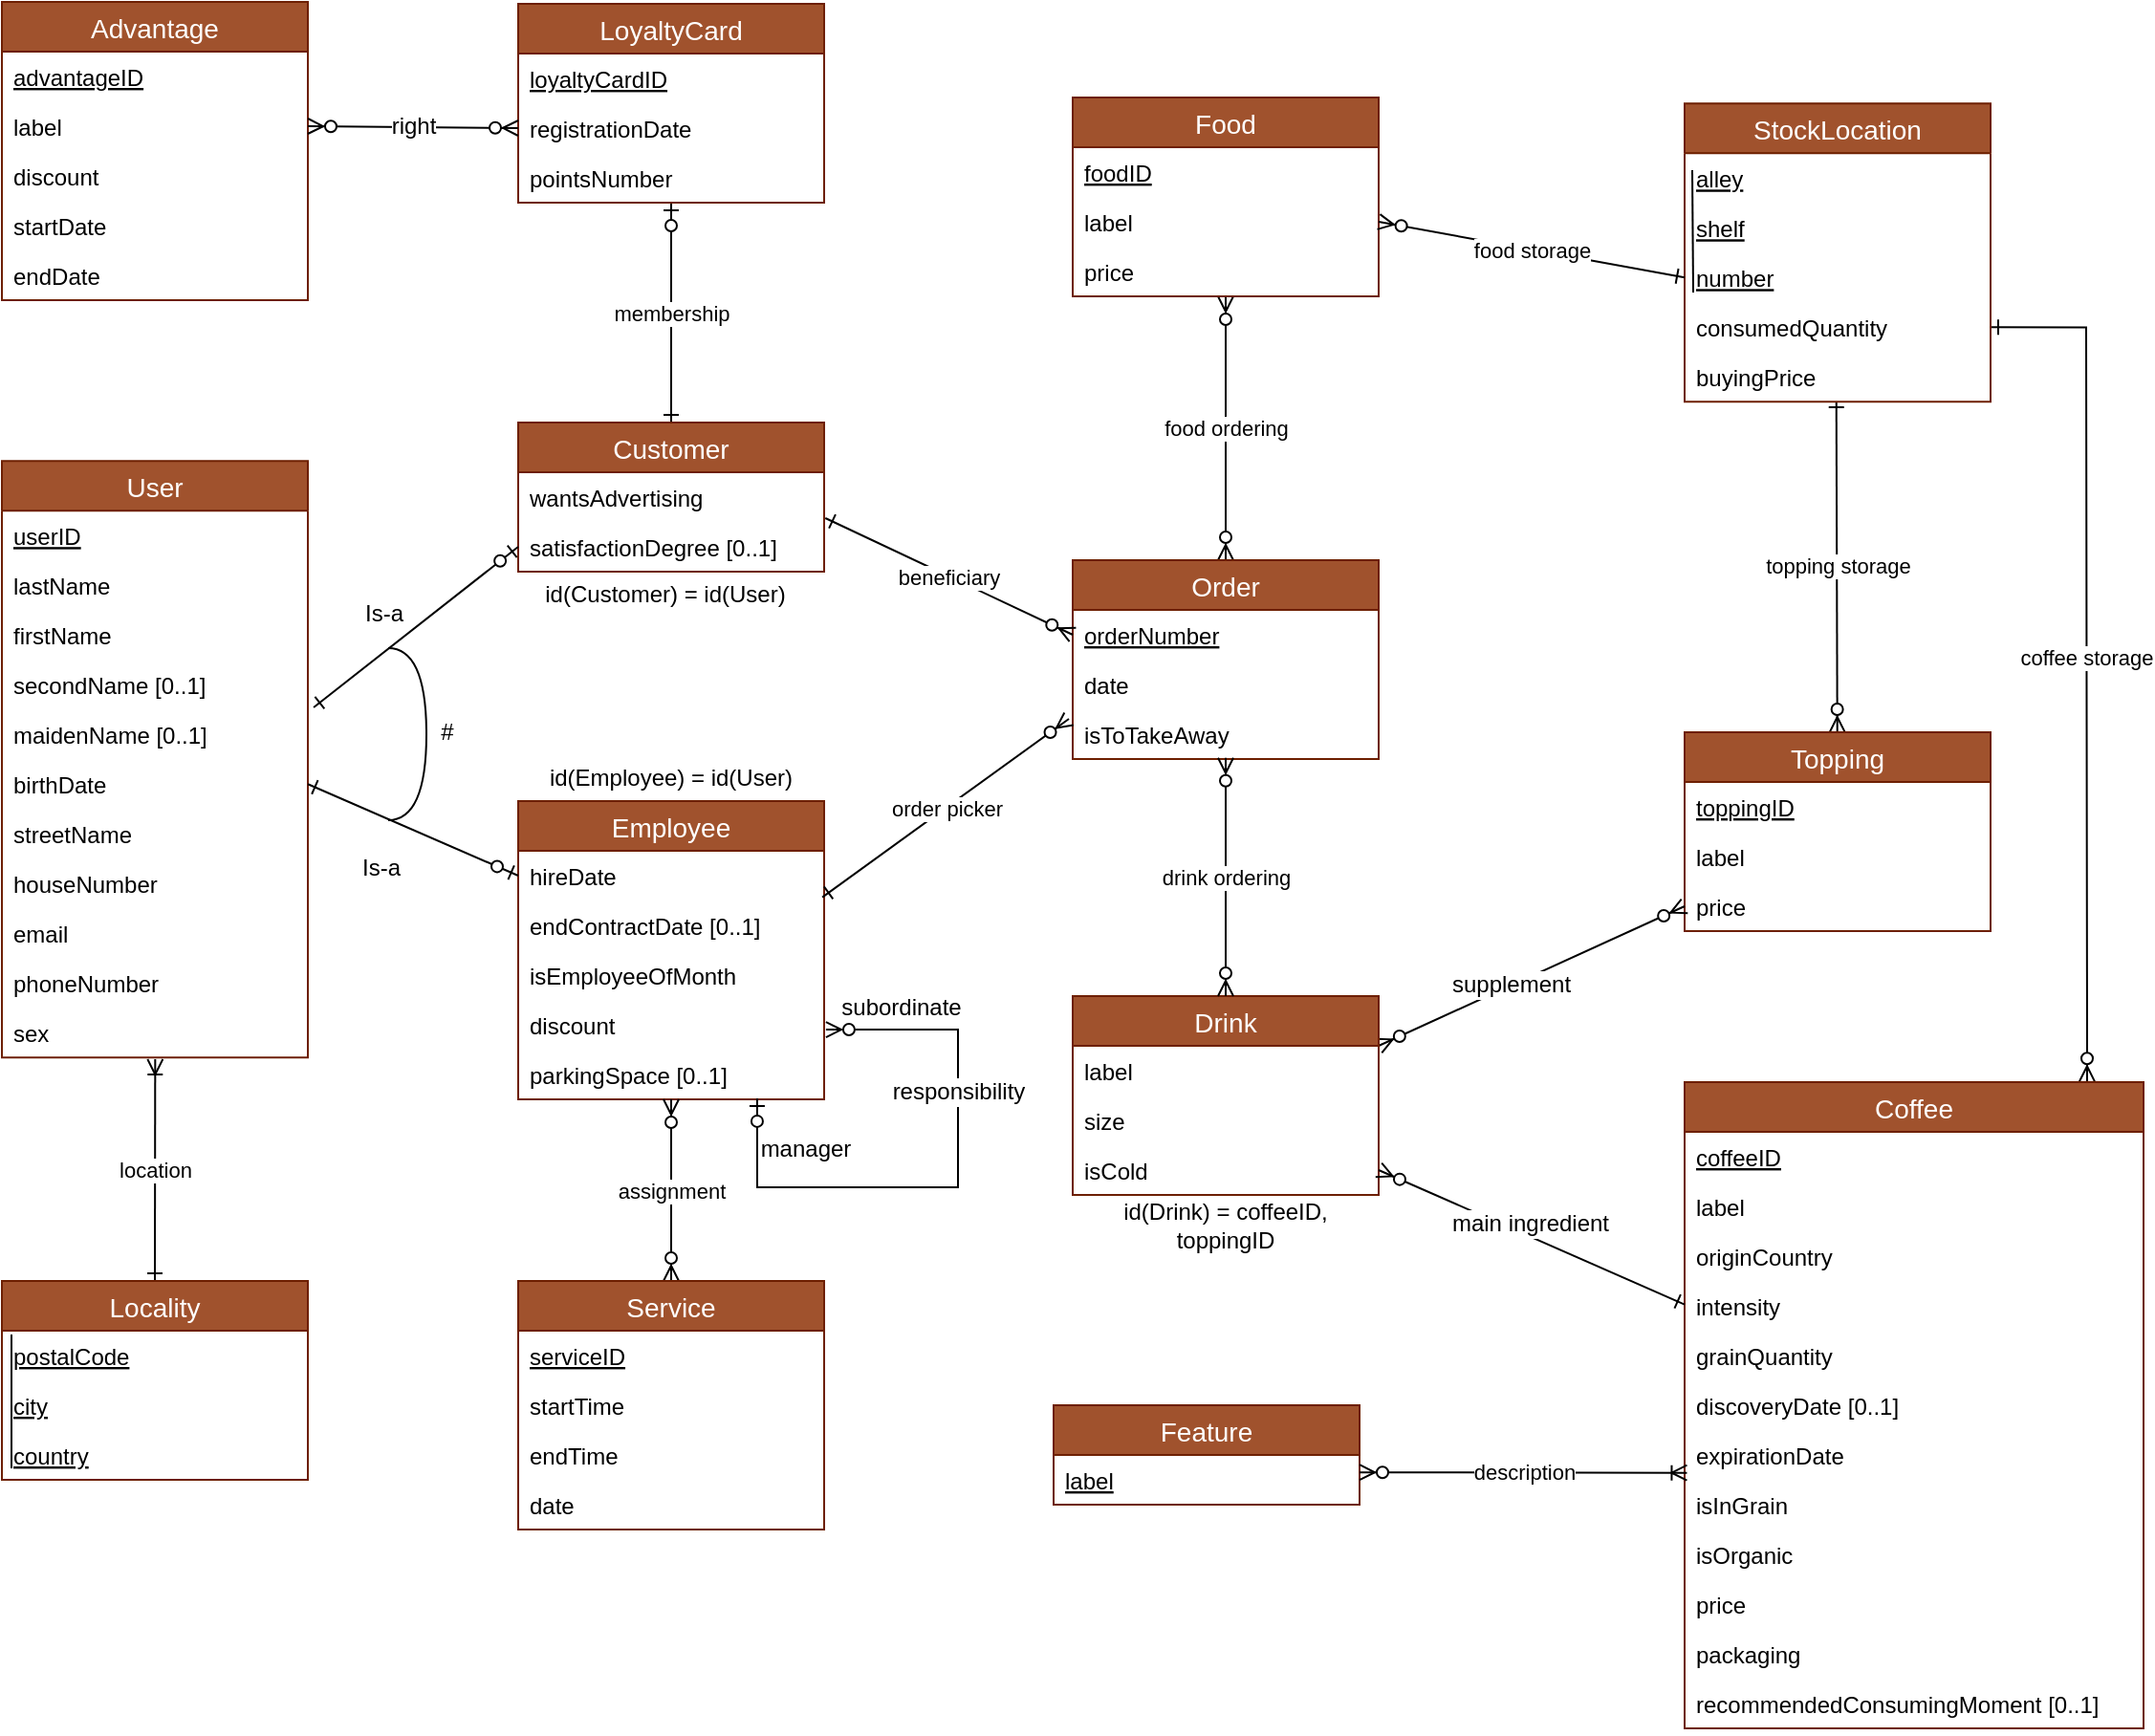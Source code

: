 <mxfile version="12.6.5" type="device"><diagram id="cqoaS8sN4eT0FMGVCEkI" name="Page-1"><mxGraphModel dx="1632" dy="462" grid="1" gridSize="10" guides="1" tooltips="1" connect="1" arrows="1" fold="1" page="1" pageScale="1" pageWidth="827" pageHeight="1169" math="0" shadow="0"><root><mxCell id="0"/><mxCell id="1" parent="0"/><mxCell id="b42VyX7tmaj3Mh8iOSEo-113" value="food ordering" style="edgeStyle=none;rounded=0;orthogonalLoop=1;jettySize=auto;html=1;startArrow=ERzeroToMany;startFill=1;endArrow=ERzeroToMany;endFill=1;" parent="1" target="b42VyX7tmaj3Mh8iOSEo-9" edge="1"><mxGeometry relative="1" as="geometry"><mxPoint x="-160" y="412" as="sourcePoint"/><mxPoint x="-160" y="278" as="targetPoint"/></mxGeometry></mxCell><mxCell id="b42VyX7tmaj3Mh8iOSEo-1" value="Order" style="swimlane;fontStyle=0;childLayout=stackLayout;horizontal=1;startSize=26;fillColor=#a0522d;horizontalStack=0;resizeParent=1;resizeParentMax=0;resizeLast=0;collapsible=1;marginBottom=0;swimlaneFillColor=#ffffff;align=center;fontSize=14;strokeColor=#6D1F00;fontColor=#ffffff;" parent="1" vertex="1"><mxGeometry x="-240" y="412" width="160" height="104" as="geometry"/></mxCell><mxCell id="b42VyX7tmaj3Mh8iOSEo-2" value="orderNumber" style="text;strokeColor=none;fillColor=none;spacingLeft=4;spacingRight=4;overflow=hidden;rotatable=0;points=[[0,0.5],[1,0.5]];portConstraint=eastwest;fontSize=12;fontStyle=4" parent="b42VyX7tmaj3Mh8iOSEo-1" vertex="1"><mxGeometry y="26" width="160" height="26" as="geometry"/></mxCell><mxCell id="b42VyX7tmaj3Mh8iOSEo-3" value="date" style="text;strokeColor=none;fillColor=none;spacingLeft=4;spacingRight=4;overflow=hidden;rotatable=0;points=[[0,0.5],[1,0.5]];portConstraint=eastwest;fontSize=12;" parent="b42VyX7tmaj3Mh8iOSEo-1" vertex="1"><mxGeometry y="52" width="160" height="26" as="geometry"/></mxCell><mxCell id="b42VyX7tmaj3Mh8iOSEo-4" value="isToTakeAway" style="text;strokeColor=none;fillColor=none;spacingLeft=4;spacingRight=4;overflow=hidden;rotatable=0;points=[[0,0.5],[1,0.5]];portConstraint=eastwest;fontSize=12;" parent="b42VyX7tmaj3Mh8iOSEo-1" vertex="1"><mxGeometry y="78" width="160" height="26" as="geometry"/></mxCell><mxCell id="b42VyX7tmaj3Mh8iOSEo-6" value="Food" style="swimlane;fontStyle=0;childLayout=stackLayout;horizontal=1;startSize=26;fillColor=#a0522d;horizontalStack=0;resizeParent=1;resizeParentMax=0;resizeLast=0;collapsible=1;marginBottom=0;swimlaneFillColor=#ffffff;align=center;fontSize=14;strokeColor=#6D1F00;fontColor=#ffffff;" parent="1" vertex="1"><mxGeometry x="-240" y="170" width="160" height="104" as="geometry"/></mxCell><mxCell id="b42VyX7tmaj3Mh8iOSEo-7" value="foodID" style="text;strokeColor=none;fillColor=none;spacingLeft=4;spacingRight=4;overflow=hidden;rotatable=0;points=[[0,0.5],[1,0.5]];portConstraint=eastwest;fontSize=12;fontStyle=4" parent="b42VyX7tmaj3Mh8iOSEo-6" vertex="1"><mxGeometry y="26" width="160" height="26" as="geometry"/></mxCell><mxCell id="b42VyX7tmaj3Mh8iOSEo-8" value="label" style="text;strokeColor=none;fillColor=none;spacingLeft=4;spacingRight=4;overflow=hidden;rotatable=0;points=[[0,0.5],[1,0.5]];portConstraint=eastwest;fontSize=12;" parent="b42VyX7tmaj3Mh8iOSEo-6" vertex="1"><mxGeometry y="52" width="160" height="26" as="geometry"/></mxCell><mxCell id="b42VyX7tmaj3Mh8iOSEo-9" value="price" style="text;strokeColor=none;fillColor=none;spacingLeft=4;spacingRight=4;overflow=hidden;rotatable=0;points=[[0,0.5],[1,0.5]];portConstraint=eastwest;fontSize=12;" parent="b42VyX7tmaj3Mh8iOSEo-6" vertex="1"><mxGeometry y="78" width="160" height="26" as="geometry"/></mxCell><mxCell id="b42VyX7tmaj3Mh8iOSEo-120" value="topping storage" style="edgeStyle=none;rounded=0;orthogonalLoop=1;jettySize=auto;html=1;startArrow=ERzeroToMany;startFill=1;endArrow=ERone;endFill=0;entryX=0.496;entryY=0.955;entryDx=0;entryDy=0;entryPerimeter=0;" parent="1" source="b42VyX7tmaj3Mh8iOSEo-10" target="b42VyX7tmaj3Mh8iOSEo-40" edge="1"><mxGeometry relative="1" as="geometry"><mxPoint x="160" y="381.167" as="targetPoint"/></mxGeometry></mxCell><mxCell id="b42VyX7tmaj3Mh8iOSEo-10" value="Topping" style="swimlane;fontStyle=0;childLayout=stackLayout;horizontal=1;startSize=26;fillColor=#a0522d;horizontalStack=0;resizeParent=1;resizeParentMax=0;resizeLast=0;collapsible=1;marginBottom=0;swimlaneFillColor=#ffffff;align=center;fontSize=14;strokeColor=#6D1F00;fontColor=#ffffff;" parent="1" vertex="1"><mxGeometry x="80" y="502" width="160" height="104" as="geometry"/></mxCell><mxCell id="b42VyX7tmaj3Mh8iOSEo-11" value="toppingID" style="text;strokeColor=none;fillColor=none;spacingLeft=4;spacingRight=4;overflow=hidden;rotatable=0;points=[[0,0.5],[1,0.5]];portConstraint=eastwest;fontSize=12;fontStyle=4" parent="b42VyX7tmaj3Mh8iOSEo-10" vertex="1"><mxGeometry y="26" width="160" height="26" as="geometry"/></mxCell><mxCell id="b42VyX7tmaj3Mh8iOSEo-12" value="label" style="text;strokeColor=none;fillColor=none;spacingLeft=4;spacingRight=4;overflow=hidden;rotatable=0;points=[[0,0.5],[1,0.5]];portConstraint=eastwest;fontSize=12;" parent="b42VyX7tmaj3Mh8iOSEo-10" vertex="1"><mxGeometry y="52" width="160" height="26" as="geometry"/></mxCell><mxCell id="b42VyX7tmaj3Mh8iOSEo-13" value="price" style="text;strokeColor=none;fillColor=none;spacingLeft=4;spacingRight=4;overflow=hidden;rotatable=0;points=[[0,0.5],[1,0.5]];portConstraint=eastwest;fontSize=12;" parent="b42VyX7tmaj3Mh8iOSEo-10" vertex="1"><mxGeometry y="78" width="160" height="26" as="geometry"/></mxCell><mxCell id="b42VyX7tmaj3Mh8iOSEo-116" style="edgeStyle=none;rounded=0;orthogonalLoop=1;jettySize=auto;html=1;exitX=1;exitY=0.25;exitDx=0;exitDy=0;entryX=0;entryY=0.5;entryDx=0;entryDy=0;startArrow=ERzeroToMany;startFill=1;endArrow=ERzeroToMany;endFill=1;" parent="1" source="b42VyX7tmaj3Mh8iOSEo-15" target="b42VyX7tmaj3Mh8iOSEo-13" edge="1"><mxGeometry relative="1" as="geometry"/></mxCell><mxCell id="ywsVwMmEis1p5uHDdUNl-1" value="supplement" style="text;html=1;resizable=0;points=[];align=center;verticalAlign=middle;labelBackgroundColor=#FFFFFF;" parent="b42VyX7tmaj3Mh8iOSEo-116" vertex="1" connectable="0"><mxGeometry x="-0.123" relative="1" as="geometry"><mxPoint x="-1" as="offset"/></mxGeometry></mxCell><mxCell id="b42VyX7tmaj3Mh8iOSEo-15" value="Drink" style="swimlane;fontStyle=0;childLayout=stackLayout;horizontal=1;startSize=26;fillColor=#a0522d;horizontalStack=0;resizeParent=1;resizeParentMax=0;resizeLast=0;collapsible=1;marginBottom=0;swimlaneFillColor=#ffffff;align=center;fontSize=14;strokeColor=#6D1F00;fontColor=#ffffff;" parent="1" vertex="1"><mxGeometry x="-240" y="640" width="160" height="104" as="geometry"/></mxCell><mxCell id="b42VyX7tmaj3Mh8iOSEo-16" value="label" style="text;strokeColor=none;fillColor=none;spacingLeft=4;spacingRight=4;overflow=hidden;rotatable=0;points=[[0,0.5],[1,0.5]];portConstraint=eastwest;fontSize=12;" parent="b42VyX7tmaj3Mh8iOSEo-15" vertex="1"><mxGeometry y="26" width="160" height="26" as="geometry"/></mxCell><mxCell id="b42VyX7tmaj3Mh8iOSEo-17" value="size" style="text;strokeColor=none;fillColor=none;spacingLeft=4;spacingRight=4;overflow=hidden;rotatable=0;points=[[0,0.5],[1,0.5]];portConstraint=eastwest;fontSize=12;" parent="b42VyX7tmaj3Mh8iOSEo-15" vertex="1"><mxGeometry y="52" width="160" height="26" as="geometry"/></mxCell><mxCell id="b42VyX7tmaj3Mh8iOSEo-18" value="isCold" style="text;strokeColor=none;fillColor=none;spacingLeft=4;spacingRight=4;overflow=hidden;rotatable=0;points=[[0,0.5],[1,0.5]];portConstraint=eastwest;fontSize=12;" parent="b42VyX7tmaj3Mh8iOSEo-15" vertex="1"><mxGeometry y="78" width="160" height="26" as="geometry"/></mxCell><mxCell id="b42VyX7tmaj3Mh8iOSEo-121" value="coffee storage" style="edgeStyle=orthogonalEdgeStyle;rounded=0;orthogonalLoop=1;jettySize=auto;html=1;entryX=1;entryY=0.5;entryDx=0;entryDy=0;startArrow=ERzeroToMany;startFill=1;endArrow=ERone;endFill=0;exitX=0.877;exitY=-0.001;exitDx=0;exitDy=0;exitPerimeter=0;" parent="1" source="b42VyX7tmaj3Mh8iOSEo-19" edge="1"><mxGeometry relative="1" as="geometry"><Array as="points"><mxPoint x="290" y="670"/><mxPoint x="290" y="290"/></Array><mxPoint x="220" y="660" as="sourcePoint"/><mxPoint x="240" y="290.167" as="targetPoint"/></mxGeometry></mxCell><mxCell id="b42VyX7tmaj3Mh8iOSEo-19" value="Coffee" style="swimlane;fontStyle=0;childLayout=stackLayout;horizontal=1;startSize=26;fillColor=#a0522d;horizontalStack=0;resizeParent=1;resizeParentMax=0;resizeLast=0;collapsible=1;marginBottom=0;swimlaneFillColor=#ffffff;align=center;fontSize=14;strokeColor=#6D1F00;fontColor=#ffffff;" parent="1" vertex="1"><mxGeometry x="80" y="685" width="240" height="338" as="geometry"/></mxCell><mxCell id="b42VyX7tmaj3Mh8iOSEo-20" value="coffeeID" style="text;strokeColor=none;fillColor=none;spacingLeft=4;spacingRight=4;overflow=hidden;rotatable=0;points=[[0,0.5],[1,0.5]];portConstraint=eastwest;fontSize=12;fontStyle=4" parent="b42VyX7tmaj3Mh8iOSEo-19" vertex="1"><mxGeometry y="26" width="240" height="26" as="geometry"/></mxCell><mxCell id="b42VyX7tmaj3Mh8iOSEo-21" value="label" style="text;strokeColor=none;fillColor=none;spacingLeft=4;spacingRight=4;overflow=hidden;rotatable=0;points=[[0,0.5],[1,0.5]];portConstraint=eastwest;fontSize=12;" parent="b42VyX7tmaj3Mh8iOSEo-19" vertex="1"><mxGeometry y="52" width="240" height="26" as="geometry"/></mxCell><mxCell id="b42VyX7tmaj3Mh8iOSEo-25" value="originCountry" style="text;strokeColor=none;fillColor=none;spacingLeft=4;spacingRight=4;overflow=hidden;rotatable=0;points=[[0,0.5],[1,0.5]];portConstraint=eastwest;fontSize=12;" parent="b42VyX7tmaj3Mh8iOSEo-19" vertex="1"><mxGeometry y="78" width="240" height="26" as="geometry"/></mxCell><mxCell id="b42VyX7tmaj3Mh8iOSEo-26" value="intensity" style="text;strokeColor=none;fillColor=none;spacingLeft=4;spacingRight=4;overflow=hidden;rotatable=0;points=[[0,0.5],[1,0.5]];portConstraint=eastwest;fontSize=12;" parent="b42VyX7tmaj3Mh8iOSEo-19" vertex="1"><mxGeometry y="104" width="240" height="26" as="geometry"/></mxCell><mxCell id="b42VyX7tmaj3Mh8iOSEo-27" value="grainQuantity" style="text;strokeColor=none;fillColor=none;spacingLeft=4;spacingRight=4;overflow=hidden;rotatable=0;points=[[0,0.5],[1,0.5]];portConstraint=eastwest;fontSize=12;" parent="b42VyX7tmaj3Mh8iOSEo-19" vertex="1"><mxGeometry y="130" width="240" height="26" as="geometry"/></mxCell><mxCell id="b42VyX7tmaj3Mh8iOSEo-28" value="discoveryDate [0..1]" style="text;strokeColor=none;fillColor=none;spacingLeft=4;spacingRight=4;overflow=hidden;rotatable=0;points=[[0,0.5],[1,0.5]];portConstraint=eastwest;fontSize=12;" parent="b42VyX7tmaj3Mh8iOSEo-19" vertex="1"><mxGeometry y="156" width="240" height="26" as="geometry"/></mxCell><mxCell id="b42VyX7tmaj3Mh8iOSEo-22" value="expirationDate" style="text;strokeColor=none;fillColor=none;spacingLeft=4;spacingRight=4;overflow=hidden;rotatable=0;points=[[0,0.5],[1,0.5]];portConstraint=eastwest;fontSize=12;" parent="b42VyX7tmaj3Mh8iOSEo-19" vertex="1"><mxGeometry y="182" width="240" height="26" as="geometry"/></mxCell><mxCell id="PVj7CXFWDgtnvnjCq2mk-2" value="isInGrain" style="text;spacingLeft=4;spacingRight=4;overflow=hidden;rotatable=0;points=[[0,0.5],[1,0.5]];portConstraint=eastwest;fontSize=12;" parent="b42VyX7tmaj3Mh8iOSEo-19" vertex="1"><mxGeometry y="208" width="240" height="26" as="geometry"/></mxCell><mxCell id="ywsVwMmEis1p5uHDdUNl-5" value="isOrganic" style="text;strokeColor=none;fillColor=none;spacingLeft=4;spacingRight=4;overflow=hidden;rotatable=0;points=[[0,0.5],[1,0.5]];portConstraint=eastwest;fontSize=12;labelBackgroundColor=#FFFFFF;" parent="b42VyX7tmaj3Mh8iOSEo-19" vertex="1"><mxGeometry y="234" width="240" height="26" as="geometry"/></mxCell><mxCell id="b42VyX7tmaj3Mh8iOSEo-29" value="price" style="text;strokeColor=none;fillColor=none;spacingLeft=4;spacingRight=4;overflow=hidden;rotatable=0;points=[[0,0.5],[1,0.5]];portConstraint=eastwest;fontSize=12;" parent="b42VyX7tmaj3Mh8iOSEo-19" vertex="1"><mxGeometry y="260" width="240" height="26" as="geometry"/></mxCell><mxCell id="ywsVwMmEis1p5uHDdUNl-9" value="packaging" style="text;strokeColor=none;fillColor=none;spacingLeft=4;spacingRight=4;overflow=hidden;rotatable=0;points=[[0,0.5],[1,0.5]];portConstraint=eastwest;fontSize=12;labelBackgroundColor=#FFFFFF;" parent="b42VyX7tmaj3Mh8iOSEo-19" vertex="1"><mxGeometry y="286" width="240" height="26" as="geometry"/></mxCell><mxCell id="ywsVwMmEis1p5uHDdUNl-28" value="recommendedConsumingMoment [0..1]" style="text;strokeColor=none;fillColor=none;spacingLeft=4;spacingRight=4;overflow=hidden;rotatable=0;points=[[0,0.5],[1,0.5]];portConstraint=eastwest;fontSize=12;labelBackgroundColor=#FFFFFF;" parent="b42VyX7tmaj3Mh8iOSEo-19" vertex="1"><mxGeometry y="312" width="240" height="26" as="geometry"/></mxCell><mxCell id="b42VyX7tmaj3Mh8iOSEo-30" value="Feature" style="swimlane;fontStyle=0;childLayout=stackLayout;horizontal=1;startSize=26;fillColor=#a0522d;horizontalStack=0;resizeParent=1;resizeParentMax=0;resizeLast=0;collapsible=1;marginBottom=0;swimlaneFillColor=#ffffff;align=center;fontSize=14;strokeColor=#6D1F00;fontColor=#ffffff;" parent="1" vertex="1"><mxGeometry x="-250" y="854" width="160" height="52" as="geometry"/></mxCell><mxCell id="b42VyX7tmaj3Mh8iOSEo-31" value="label" style="text;strokeColor=none;fillColor=none;spacingLeft=4;spacingRight=4;overflow=hidden;rotatable=0;points=[[0,0.5],[1,0.5]];portConstraint=eastwest;fontSize=12;fontStyle=4" parent="b42VyX7tmaj3Mh8iOSEo-30" vertex="1"><mxGeometry y="26" width="160" height="26" as="geometry"/></mxCell><mxCell id="b42VyX7tmaj3Mh8iOSEo-34" value="StockLocation" style="swimlane;fontStyle=0;childLayout=stackLayout;horizontal=1;startSize=26;fillColor=#a0522d;horizontalStack=0;resizeParent=1;resizeParentMax=0;resizeLast=0;collapsible=1;marginBottom=0;swimlaneFillColor=#ffffff;align=center;fontSize=14;strokeColor=#6D1F00;fontColor=#ffffff;" parent="1" vertex="1"><mxGeometry x="80" y="173.167" width="160" height="156" as="geometry"/></mxCell><mxCell id="b42VyX7tmaj3Mh8iOSEo-35" value="alley" style="text;strokeColor=none;fillColor=none;spacingLeft=4;spacingRight=4;overflow=hidden;rotatable=0;points=[[0,0.5],[1,0.5]];portConstraint=eastwest;fontSize=12;fontStyle=4" parent="b42VyX7tmaj3Mh8iOSEo-34" vertex="1"><mxGeometry y="26" width="160" height="26" as="geometry"/></mxCell><mxCell id="b42VyX7tmaj3Mh8iOSEo-36" value="shelf" style="text;strokeColor=none;fillColor=none;spacingLeft=4;spacingRight=4;overflow=hidden;rotatable=0;points=[[0,0.5],[1,0.5]];portConstraint=eastwest;fontSize=12;fontStyle=4" parent="b42VyX7tmaj3Mh8iOSEo-34" vertex="1"><mxGeometry y="52" width="160" height="26" as="geometry"/></mxCell><mxCell id="b42VyX7tmaj3Mh8iOSEo-37" value="number" style="text;strokeColor=none;fillColor=none;spacingLeft=4;spacingRight=4;overflow=hidden;rotatable=0;points=[[0,0.5],[1,0.5]];portConstraint=eastwest;fontSize=12;fontStyle=4" parent="b42VyX7tmaj3Mh8iOSEo-34" vertex="1"><mxGeometry y="78" width="160" height="26" as="geometry"/></mxCell><mxCell id="b42VyX7tmaj3Mh8iOSEo-39" value="consumedQuantity" style="text;strokeColor=none;fillColor=none;spacingLeft=4;spacingRight=4;overflow=hidden;rotatable=0;points=[[0,0.5],[1,0.5]];portConstraint=eastwest;fontSize=12;" parent="b42VyX7tmaj3Mh8iOSEo-34" vertex="1"><mxGeometry y="104" width="160" height="26" as="geometry"/></mxCell><mxCell id="b42VyX7tmaj3Mh8iOSEo-40" value="buyingPrice" style="text;strokeColor=none;fillColor=none;spacingLeft=4;spacingRight=4;overflow=hidden;rotatable=0;points=[[0,0.5],[1,0.5]];portConstraint=eastwest;fontSize=12;" parent="b42VyX7tmaj3Mh8iOSEo-34" vertex="1"><mxGeometry y="130" width="160" height="26" as="geometry"/></mxCell><mxCell id="b42VyX7tmaj3Mh8iOSEo-44" value="id(Drink) = coffeeID, toppingID" style="text;html=1;strokeColor=none;fillColor=none;align=center;verticalAlign=middle;whiteSpace=wrap;rounded=0;" parent="1" vertex="1"><mxGeometry x="-235" y="750" width="150" height="20" as="geometry"/></mxCell><mxCell id="b42VyX7tmaj3Mh8iOSEo-55" value="User" style="swimlane;fontStyle=0;childLayout=stackLayout;horizontal=1;startSize=26;fillColor=#a0522d;horizontalStack=0;resizeParent=1;resizeParentMax=0;resizeLast=0;collapsible=1;marginBottom=0;swimlaneFillColor=#ffffff;align=center;fontSize=14;strokeColor=#6D1F00;fontColor=#ffffff;" parent="1" vertex="1"><mxGeometry x="-800" y="360.121" width="160" height="312" as="geometry"/></mxCell><mxCell id="b42VyX7tmaj3Mh8iOSEo-56" value="userID" style="text;strokeColor=none;fillColor=none;spacingLeft=4;spacingRight=4;overflow=hidden;rotatable=0;points=[[0,0.5],[1,0.5]];portConstraint=eastwest;fontSize=12;fontStyle=4" parent="b42VyX7tmaj3Mh8iOSEo-55" vertex="1"><mxGeometry y="26" width="160" height="26" as="geometry"/></mxCell><mxCell id="b42VyX7tmaj3Mh8iOSEo-57" value="lastName" style="text;strokeColor=none;fillColor=none;spacingLeft=4;spacingRight=4;overflow=hidden;rotatable=0;points=[[0,0.5],[1,0.5]];portConstraint=eastwest;fontSize=12;" parent="b42VyX7tmaj3Mh8iOSEo-55" vertex="1"><mxGeometry y="52" width="160" height="26" as="geometry"/></mxCell><mxCell id="b42VyX7tmaj3Mh8iOSEo-58" value="firstName" style="text;strokeColor=none;fillColor=none;spacingLeft=4;spacingRight=4;overflow=hidden;rotatable=0;points=[[0,0.5],[1,0.5]];portConstraint=eastwest;fontSize=12;" parent="b42VyX7tmaj3Mh8iOSEo-55" vertex="1"><mxGeometry y="78" width="160" height="26" as="geometry"/></mxCell><mxCell id="b42VyX7tmaj3Mh8iOSEo-59" value="secondName [0..1]" style="text;strokeColor=none;fillColor=none;spacingLeft=4;spacingRight=4;overflow=hidden;rotatable=0;points=[[0,0.5],[1,0.5]];portConstraint=eastwest;fontSize=12;" parent="b42VyX7tmaj3Mh8iOSEo-55" vertex="1"><mxGeometry y="104" width="160" height="26" as="geometry"/></mxCell><mxCell id="b42VyX7tmaj3Mh8iOSEo-67" value="maidenName [0..1]" style="text;strokeColor=none;fillColor=none;spacingLeft=4;spacingRight=4;overflow=hidden;rotatable=0;points=[[0,0.5],[1,0.5]];portConstraint=eastwest;fontSize=12;" parent="b42VyX7tmaj3Mh8iOSEo-55" vertex="1"><mxGeometry y="130" width="160" height="26" as="geometry"/></mxCell><mxCell id="b42VyX7tmaj3Mh8iOSEo-60" value="birthDate" style="text;strokeColor=none;fillColor=none;spacingLeft=4;spacingRight=4;overflow=hidden;rotatable=0;points=[[0,0.5],[1,0.5]];portConstraint=eastwest;fontSize=12;" parent="b42VyX7tmaj3Mh8iOSEo-55" vertex="1"><mxGeometry y="156" width="160" height="26" as="geometry"/></mxCell><mxCell id="b42VyX7tmaj3Mh8iOSEo-61" value="streetName" style="text;strokeColor=none;fillColor=none;spacingLeft=4;spacingRight=4;overflow=hidden;rotatable=0;points=[[0,0.5],[1,0.5]];portConstraint=eastwest;fontSize=12;" parent="b42VyX7tmaj3Mh8iOSEo-55" vertex="1"><mxGeometry y="182" width="160" height="26" as="geometry"/></mxCell><mxCell id="b42VyX7tmaj3Mh8iOSEo-62" value="houseNumber" style="text;strokeColor=none;fillColor=none;spacingLeft=4;spacingRight=4;overflow=hidden;rotatable=0;points=[[0,0.5],[1,0.5]];portConstraint=eastwest;fontSize=12;" parent="b42VyX7tmaj3Mh8iOSEo-55" vertex="1"><mxGeometry y="208" width="160" height="26" as="geometry"/></mxCell><mxCell id="b42VyX7tmaj3Mh8iOSEo-63" value="email" style="text;strokeColor=none;fillColor=none;spacingLeft=4;spacingRight=4;overflow=hidden;rotatable=0;points=[[0,0.5],[1,0.5]];portConstraint=eastwest;fontSize=12;" parent="b42VyX7tmaj3Mh8iOSEo-55" vertex="1"><mxGeometry y="234" width="160" height="26" as="geometry"/></mxCell><mxCell id="b42VyX7tmaj3Mh8iOSEo-64" value="phoneNumber" style="text;strokeColor=none;fillColor=none;spacingLeft=4;spacingRight=4;overflow=hidden;rotatable=0;points=[[0,0.5],[1,0.5]];portConstraint=eastwest;fontSize=12;" parent="b42VyX7tmaj3Mh8iOSEo-55" vertex="1"><mxGeometry y="260" width="160" height="26" as="geometry"/></mxCell><mxCell id="b42VyX7tmaj3Mh8iOSEo-66" value="sex" style="text;strokeColor=none;fillColor=none;spacingLeft=4;spacingRight=4;overflow=hidden;rotatable=0;points=[[0,0.5],[1,0.5]];portConstraint=eastwest;fontSize=12;" parent="b42VyX7tmaj3Mh8iOSEo-55" vertex="1"><mxGeometry y="286" width="160" height="26" as="geometry"/></mxCell><mxCell id="b42VyX7tmaj3Mh8iOSEo-128" value="location" style="edgeStyle=none;rounded=0;orthogonalLoop=1;jettySize=auto;html=1;exitX=0.5;exitY=0;exitDx=0;exitDy=0;entryX=0.501;entryY=1.034;entryDx=0;entryDy=0;entryPerimeter=0;startArrow=ERone;startFill=0;endArrow=ERoneToMany;endFill=0;" parent="1" source="b42VyX7tmaj3Mh8iOSEo-68" target="b42VyX7tmaj3Mh8iOSEo-66" edge="1"><mxGeometry relative="1" as="geometry"/></mxCell><mxCell id="b42VyX7tmaj3Mh8iOSEo-68" value="Locality" style="swimlane;fontStyle=0;childLayout=stackLayout;horizontal=1;startSize=26;fillColor=#a0522d;horizontalStack=0;resizeParent=1;resizeParentMax=0;resizeLast=0;collapsible=1;marginBottom=0;swimlaneFillColor=#ffffff;align=center;fontSize=14;strokeColor=#6D1F00;fontColor=#ffffff;" parent="1" vertex="1"><mxGeometry x="-800" y="789" width="160" height="104" as="geometry"/></mxCell><mxCell id="b42VyX7tmaj3Mh8iOSEo-69" value="postalCode" style="text;strokeColor=none;fillColor=none;spacingLeft=4;spacingRight=4;overflow=hidden;rotatable=0;points=[[0,0.5],[1,0.5]];portConstraint=eastwest;fontSize=12;fontStyle=4" parent="b42VyX7tmaj3Mh8iOSEo-68" vertex="1"><mxGeometry y="26" width="160" height="26" as="geometry"/></mxCell><mxCell id="b42VyX7tmaj3Mh8iOSEo-70" value="city" style="text;strokeColor=none;fillColor=none;spacingLeft=4;spacingRight=4;overflow=hidden;rotatable=0;points=[[0,0.5],[1,0.5]];portConstraint=eastwest;fontSize=12;fontStyle=4" parent="b42VyX7tmaj3Mh8iOSEo-68" vertex="1"><mxGeometry y="52" width="160" height="26" as="geometry"/></mxCell><mxCell id="b42VyX7tmaj3Mh8iOSEo-129" value="" style="endArrow=none;html=1;" parent="b42VyX7tmaj3Mh8iOSEo-68" edge="1"><mxGeometry width="50" height="50" relative="1" as="geometry"><mxPoint x="5" y="98" as="sourcePoint"/><mxPoint x="5" y="28" as="targetPoint"/></mxGeometry></mxCell><mxCell id="b42VyX7tmaj3Mh8iOSEo-71" value="country" style="text;strokeColor=none;fillColor=none;spacingLeft=4;spacingRight=4;overflow=hidden;rotatable=0;points=[[0,0.5],[1,0.5]];portConstraint=eastwest;fontSize=12;fontStyle=4" parent="b42VyX7tmaj3Mh8iOSEo-68" vertex="1"><mxGeometry y="78" width="160" height="26" as="geometry"/></mxCell><mxCell id="b42VyX7tmaj3Mh8iOSEo-125" value="membership" style="edgeStyle=none;rounded=0;orthogonalLoop=1;jettySize=auto;html=1;exitX=0.5;exitY=0;exitDx=0;exitDy=0;startArrow=ERone;startFill=0;endArrow=ERzeroToOne;endFill=1;" parent="1" source="b42VyX7tmaj3Mh8iOSEo-72" target="b42VyX7tmaj3Mh8iOSEo-90" edge="1"><mxGeometry relative="1" as="geometry"/></mxCell><mxCell id="b42VyX7tmaj3Mh8iOSEo-72" value="Customer" style="swimlane;fontStyle=0;childLayout=stackLayout;horizontal=1;startSize=26;fillColor=#a0522d;horizontalStack=0;resizeParent=1;resizeParentMax=0;resizeLast=0;collapsible=1;marginBottom=0;swimlaneFillColor=#ffffff;align=center;fontSize=14;strokeColor=#6D1F00;fontColor=#ffffff;" parent="1" vertex="1"><mxGeometry x="-530" y="340" width="160" height="78" as="geometry"/></mxCell><mxCell id="b42VyX7tmaj3Mh8iOSEo-73" value="wantsAdvertising" style="text;strokeColor=none;fillColor=none;spacingLeft=4;spacingRight=4;overflow=hidden;rotatable=0;points=[[0,0.5],[1,0.5]];portConstraint=eastwest;fontSize=12;" parent="b42VyX7tmaj3Mh8iOSEo-72" vertex="1"><mxGeometry y="26" width="160" height="26" as="geometry"/></mxCell><mxCell id="b42VyX7tmaj3Mh8iOSEo-74" value="satisfactionDegree [0..1]" style="text;strokeColor=none;fillColor=none;spacingLeft=4;spacingRight=4;overflow=hidden;rotatable=0;points=[[0,0.5],[1,0.5]];portConstraint=eastwest;fontSize=12;" parent="b42VyX7tmaj3Mh8iOSEo-72" vertex="1"><mxGeometry y="52" width="160" height="26" as="geometry"/></mxCell><mxCell id="b42VyX7tmaj3Mh8iOSEo-76" value="Employee" style="swimlane;fontStyle=0;childLayout=stackLayout;horizontal=1;startSize=26;fillColor=#a0522d;horizontalStack=0;resizeParent=1;resizeParentMax=0;resizeLast=0;collapsible=1;marginBottom=0;swimlaneFillColor=#ffffff;align=center;fontSize=14;strokeColor=#6D1F00;fontColor=#ffffff;" parent="1" vertex="1"><mxGeometry x="-530" y="538" width="160" height="156" as="geometry"/></mxCell><mxCell id="b42VyX7tmaj3Mh8iOSEo-77" value="hireDate" style="text;strokeColor=none;fillColor=none;spacingLeft=4;spacingRight=4;overflow=hidden;rotatable=0;points=[[0,0.5],[1,0.5]];portConstraint=eastwest;fontSize=12;" parent="b42VyX7tmaj3Mh8iOSEo-76" vertex="1"><mxGeometry y="26" width="160" height="26" as="geometry"/></mxCell><mxCell id="b42VyX7tmaj3Mh8iOSEo-80" value="endContractDate [0..1]" style="text;strokeColor=none;fillColor=none;spacingLeft=4;spacingRight=4;overflow=hidden;rotatable=0;points=[[0,0.5],[1,0.5]];portConstraint=eastwest;fontSize=12;" parent="b42VyX7tmaj3Mh8iOSEo-76" vertex="1"><mxGeometry y="52" width="160" height="26" as="geometry"/></mxCell><mxCell id="hUHcAuZ3YLJOug6UG5GE-3" style="edgeStyle=orthogonalEdgeStyle;rounded=0;orthogonalLoop=1;jettySize=auto;html=1;entryX=0.781;entryY=0.979;entryDx=0;entryDy=0;startArrow=ERzeroToMany;startFill=1;endArrow=ERzeroToOne;endFill=1;entryPerimeter=0;exitX=1.006;exitY=0.597;exitDx=0;exitDy=0;exitPerimeter=0;" parent="b42VyX7tmaj3Mh8iOSEo-76" source="PVj7CXFWDgtnvnjCq2mk-1" target="b42VyX7tmaj3Mh8iOSEo-81" edge="1"><mxGeometry relative="1" as="geometry"><Array as="points"><mxPoint x="230" y="120"/><mxPoint x="230" y="202"/><mxPoint x="125" y="202"/></Array></mxGeometry></mxCell><mxCell id="hUHcAuZ3YLJOug6UG5GE-4" value="manager" style="text;html=1;resizable=0;points=[];align=center;verticalAlign=middle;labelBackgroundColor=#ffffff;" parent="hUHcAuZ3YLJOug6UG5GE-3" vertex="1" connectable="0"><mxGeometry x="0.526" relative="1" as="geometry"><mxPoint x="-0.5" y="-20" as="offset"/></mxGeometry></mxCell><mxCell id="hUHcAuZ3YLJOug6UG5GE-6" value="subordinate" style="text;html=1;resizable=0;points=[];align=center;verticalAlign=middle;labelBackgroundColor=#ffffff;" parent="hUHcAuZ3YLJOug6UG5GE-3" vertex="1" connectable="0"><mxGeometry x="-0.548" relative="1" as="geometry"><mxPoint x="-29.5" y="-11.5" as="offset"/></mxGeometry></mxCell><mxCell id="hUHcAuZ3YLJOug6UG5GE-7" value="responsibility" style="text;html=1;resizable=0;points=[];align=center;verticalAlign=middle;labelBackgroundColor=#ffffff;rotation=0;" parent="hUHcAuZ3YLJOug6UG5GE-3" vertex="1" connectable="0"><mxGeometry x="0.119" relative="1" as="geometry"><mxPoint x="18" y="-50" as="offset"/></mxGeometry></mxCell><mxCell id="b42VyX7tmaj3Mh8iOSEo-78" value="isEmployeeOfMonth" style="text;strokeColor=none;fillColor=none;spacingLeft=4;spacingRight=4;overflow=hidden;rotatable=0;points=[[0,0.5],[1,0.5]];portConstraint=eastwest;fontSize=12;" parent="b42VyX7tmaj3Mh8iOSEo-76" vertex="1"><mxGeometry y="78" width="160" height="26" as="geometry"/></mxCell><mxCell id="PVj7CXFWDgtnvnjCq2mk-1" value="discount" style="text;strokeColor=none;fillColor=none;spacingLeft=4;spacingRight=4;overflow=hidden;rotatable=0;points=[[0,0.5],[1,0.5]];portConstraint=eastwest;fontSize=12;" parent="b42VyX7tmaj3Mh8iOSEo-76" vertex="1"><mxGeometry y="104" width="160" height="26" as="geometry"/></mxCell><mxCell id="b42VyX7tmaj3Mh8iOSEo-81" value="parkingSpace [0..1]" style="text;strokeColor=none;fillColor=none;spacingLeft=4;spacingRight=4;overflow=hidden;rotatable=0;points=[[0,0.5],[1,0.5]];portConstraint=eastwest;fontSize=12;" parent="b42VyX7tmaj3Mh8iOSEo-76" vertex="1"><mxGeometry y="130" width="160" height="26" as="geometry"/></mxCell><mxCell id="b42VyX7tmaj3Mh8iOSEo-127" value="assignment" style="edgeStyle=none;rounded=0;orthogonalLoop=1;jettySize=auto;html=1;exitX=0.5;exitY=0;exitDx=0;exitDy=0;startArrow=ERzeroToMany;startFill=1;endArrow=ERzeroToMany;endFill=1;" parent="1" source="b42VyX7tmaj3Mh8iOSEo-82" target="b42VyX7tmaj3Mh8iOSEo-81" edge="1"><mxGeometry relative="1" as="geometry"/></mxCell><mxCell id="b42VyX7tmaj3Mh8iOSEo-82" value="Service" style="swimlane;fontStyle=0;childLayout=stackLayout;horizontal=1;startSize=26;fillColor=#a0522d;horizontalStack=0;resizeParent=1;resizeParentMax=0;resizeLast=0;collapsible=1;marginBottom=0;swimlaneFillColor=#ffffff;align=center;fontSize=14;strokeColor=#6D1F00;fontColor=#ffffff;" parent="1" vertex="1"><mxGeometry x="-530" y="789" width="160" height="130" as="geometry"/></mxCell><mxCell id="b42VyX7tmaj3Mh8iOSEo-83" value="serviceID" style="text;strokeColor=none;fillColor=none;spacingLeft=4;spacingRight=4;overflow=hidden;rotatable=0;points=[[0,0.5],[1,0.5]];portConstraint=eastwest;fontSize=12;fontStyle=4" parent="b42VyX7tmaj3Mh8iOSEo-82" vertex="1"><mxGeometry y="26" width="160" height="26" as="geometry"/></mxCell><mxCell id="b42VyX7tmaj3Mh8iOSEo-86" value="startTime" style="text;strokeColor=none;fillColor=none;spacingLeft=4;spacingRight=4;overflow=hidden;rotatable=0;points=[[0,0.5],[1,0.5]];portConstraint=eastwest;fontSize=12;" parent="b42VyX7tmaj3Mh8iOSEo-82" vertex="1"><mxGeometry y="52" width="160" height="26" as="geometry"/></mxCell><mxCell id="b42VyX7tmaj3Mh8iOSEo-84" value="endTime" style="text;strokeColor=none;fillColor=none;spacingLeft=4;spacingRight=4;overflow=hidden;rotatable=0;points=[[0,0.5],[1,0.5]];portConstraint=eastwest;fontSize=12;" parent="b42VyX7tmaj3Mh8iOSEo-82" vertex="1"><mxGeometry y="78" width="160" height="26" as="geometry"/></mxCell><mxCell id="b42VyX7tmaj3Mh8iOSEo-85" value="date" style="text;strokeColor=none;fillColor=none;spacingLeft=4;spacingRight=4;overflow=hidden;rotatable=0;points=[[0,0.5],[1,0.5]];portConstraint=eastwest;fontSize=12;" parent="b42VyX7tmaj3Mh8iOSEo-82" vertex="1"><mxGeometry y="104" width="160" height="26" as="geometry"/></mxCell><mxCell id="b42VyX7tmaj3Mh8iOSEo-87" value="LoyaltyCard" style="swimlane;fontStyle=0;childLayout=stackLayout;horizontal=1;startSize=26;fillColor=#a0522d;horizontalStack=0;resizeParent=1;resizeParentMax=0;resizeLast=0;collapsible=1;marginBottom=0;swimlaneFillColor=#ffffff;align=center;fontSize=14;strokeColor=#6D1F00;fontColor=#ffffff;" parent="1" vertex="1"><mxGeometry x="-530" y="121" width="160" height="104" as="geometry"/></mxCell><mxCell id="b42VyX7tmaj3Mh8iOSEo-88" value="loyaltyCardID" style="text;strokeColor=none;fillColor=none;spacingLeft=4;spacingRight=4;overflow=hidden;rotatable=0;points=[[0,0.5],[1,0.5]];portConstraint=eastwest;fontSize=12;fontStyle=4" parent="b42VyX7tmaj3Mh8iOSEo-87" vertex="1"><mxGeometry y="26" width="160" height="26" as="geometry"/></mxCell><mxCell id="b42VyX7tmaj3Mh8iOSEo-89" value="registrationDate" style="text;strokeColor=none;fillColor=none;spacingLeft=4;spacingRight=4;overflow=hidden;rotatable=0;points=[[0,0.5],[1,0.5]];portConstraint=eastwest;fontSize=12;" parent="b42VyX7tmaj3Mh8iOSEo-87" vertex="1"><mxGeometry y="52" width="160" height="26" as="geometry"/></mxCell><mxCell id="b42VyX7tmaj3Mh8iOSEo-90" value="pointsNumber" style="text;strokeColor=none;fillColor=none;spacingLeft=4;spacingRight=4;overflow=hidden;rotatable=0;points=[[0,0.5],[1,0.5]];portConstraint=eastwest;fontSize=12;" parent="b42VyX7tmaj3Mh8iOSEo-87" vertex="1"><mxGeometry y="78" width="160" height="26" as="geometry"/></mxCell><mxCell id="b42VyX7tmaj3Mh8iOSEo-91" value="Advantage" style="swimlane;fontStyle=0;childLayout=stackLayout;horizontal=1;startSize=26;fillColor=#a0522d;horizontalStack=0;resizeParent=1;resizeParentMax=0;resizeLast=0;collapsible=1;marginBottom=0;swimlaneFillColor=#ffffff;align=center;fontSize=14;strokeColor=#6D1F00;fontColor=#ffffff;" parent="1" vertex="1"><mxGeometry x="-800" y="120" width="160" height="156" as="geometry"/></mxCell><mxCell id="b42VyX7tmaj3Mh8iOSEo-92" value="advantageID" style="text;strokeColor=none;fillColor=none;spacingLeft=4;spacingRight=4;overflow=hidden;rotatable=0;points=[[0,0.5],[1,0.5]];portConstraint=eastwest;fontSize=12;fontStyle=4" parent="b42VyX7tmaj3Mh8iOSEo-91" vertex="1"><mxGeometry y="26" width="160" height="26" as="geometry"/></mxCell><mxCell id="b42VyX7tmaj3Mh8iOSEo-93" value="label" style="text;strokeColor=none;fillColor=none;spacingLeft=4;spacingRight=4;overflow=hidden;rotatable=0;points=[[0,0.5],[1,0.5]];portConstraint=eastwest;fontSize=12;" parent="b42VyX7tmaj3Mh8iOSEo-91" vertex="1"><mxGeometry y="52" width="160" height="26" as="geometry"/></mxCell><mxCell id="b42VyX7tmaj3Mh8iOSEo-94" value="discount" style="text;strokeColor=none;fillColor=none;spacingLeft=4;spacingRight=4;overflow=hidden;rotatable=0;points=[[0,0.5],[1,0.5]];portConstraint=eastwest;fontSize=12;" parent="b42VyX7tmaj3Mh8iOSEo-91" vertex="1"><mxGeometry y="78" width="160" height="26" as="geometry"/></mxCell><mxCell id="b42VyX7tmaj3Mh8iOSEo-101" value="startDate" style="text;strokeColor=none;fillColor=none;spacingLeft=4;spacingRight=4;overflow=hidden;rotatable=0;points=[[0,0.5],[1,0.5]];portConstraint=eastwest;fontSize=12;" parent="b42VyX7tmaj3Mh8iOSEo-91" vertex="1"><mxGeometry y="104" width="160" height="26" as="geometry"/></mxCell><mxCell id="b42VyX7tmaj3Mh8iOSEo-102" value="endDate" style="text;strokeColor=none;fillColor=none;spacingLeft=4;spacingRight=4;overflow=hidden;rotatable=0;points=[[0,0.5],[1,0.5]];portConstraint=eastwest;fontSize=12;" parent="b42VyX7tmaj3Mh8iOSEo-91" vertex="1"><mxGeometry y="130" width="160" height="26" as="geometry"/></mxCell><mxCell id="b42VyX7tmaj3Mh8iOSEo-114" value="drink ordering" style="edgeStyle=none;rounded=0;orthogonalLoop=1;jettySize=auto;html=1;startArrow=ERzeroToMany;startFill=1;endArrow=ERzeroToMany;endFill=1;exitX=0.5;exitY=0.977;exitDx=0;exitDy=0;exitPerimeter=0;" parent="1" source="b42VyX7tmaj3Mh8iOSEo-4" target="b42VyX7tmaj3Mh8iOSEo-15" edge="1"><mxGeometry relative="1" as="geometry"><mxPoint x="-160" y="542" as="sourcePoint"/></mxGeometry></mxCell><mxCell id="b42VyX7tmaj3Mh8iOSEo-115" style="edgeStyle=none;rounded=0;orthogonalLoop=1;jettySize=auto;html=1;exitX=1;exitY=0.5;exitDx=0;exitDy=0;startArrow=ERzeroToMany;startFill=1;endArrow=ERone;endFill=0;" parent="1" source="b42VyX7tmaj3Mh8iOSEo-18" target="b42VyX7tmaj3Mh8iOSEo-19" edge="1"><mxGeometry relative="1" as="geometry"/></mxCell><mxCell id="ywsVwMmEis1p5uHDdUNl-2" value="main ingredient" style="text;html=1;resizable=0;points=[];align=center;verticalAlign=middle;labelBackgroundColor=#FFFFFF;" parent="b42VyX7tmaj3Mh8iOSEo-115" vertex="1" connectable="0"><mxGeometry x="-0.172" y="1" relative="1" as="geometry"><mxPoint x="12" as="offset"/></mxGeometry></mxCell><mxCell id="b42VyX7tmaj3Mh8iOSEo-117" value="food storage" style="edgeStyle=none;rounded=0;orthogonalLoop=1;jettySize=auto;html=1;exitX=1;exitY=0.5;exitDx=0;exitDy=0;entryX=0;entryY=0.5;entryDx=0;entryDy=0;startArrow=ERzeroToMany;startFill=1;endArrow=ERone;endFill=0;" parent="1" source="b42VyX7tmaj3Mh8iOSEo-8" target="b42VyX7tmaj3Mh8iOSEo-37" edge="1"><mxGeometry relative="1" as="geometry"/></mxCell><mxCell id="b42VyX7tmaj3Mh8iOSEo-119" value="" style="endArrow=none;html=1;" parent="1" edge="1"><mxGeometry width="50" height="50" relative="1" as="geometry"><mxPoint x="84.5" y="272" as="sourcePoint"/><mxPoint x="84" y="208" as="targetPoint"/></mxGeometry></mxCell><mxCell id="b42VyX7tmaj3Mh8iOSEo-122" value="description" style="edgeStyle=none;rounded=0;orthogonalLoop=1;jettySize=auto;html=1;exitX=0.008;exitY=1.014;exitDx=0;exitDy=0;startArrow=ERoneToMany;startFill=0;endArrow=ERzeroToMany;endFill=1;exitPerimeter=0;" parent="1" edge="1"><mxGeometry relative="1" as="geometry"><mxPoint x="81.235" y="889.353" as="sourcePoint"/><mxPoint x="-90" y="889.112" as="targetPoint"/></mxGeometry></mxCell><mxCell id="b42VyX7tmaj3Mh8iOSEo-123" value="beneficiary" style="edgeStyle=none;rounded=0;orthogonalLoop=1;jettySize=auto;html=1;exitX=0;exitY=0.5;exitDx=0;exitDy=0;entryX=1.004;entryY=0.923;entryDx=0;entryDy=0;entryPerimeter=0;startArrow=ERzeroToMany;startFill=1;endArrow=ERone;endFill=0;" parent="1" source="b42VyX7tmaj3Mh8iOSEo-2" target="b42VyX7tmaj3Mh8iOSEo-73" edge="1"><mxGeometry relative="1" as="geometry"/></mxCell><mxCell id="b42VyX7tmaj3Mh8iOSEo-124" value="order picker" style="edgeStyle=none;rounded=0;orthogonalLoop=1;jettySize=auto;html=1;entryX=0.994;entryY=0.934;entryDx=0;entryDy=0;entryPerimeter=0;startArrow=ERzeroToMany;startFill=1;endArrow=ERone;endFill=0;" parent="1" target="b42VyX7tmaj3Mh8iOSEo-77" edge="1"><mxGeometry relative="1" as="geometry"><mxPoint x="-242" y="495" as="sourcePoint"/></mxGeometry></mxCell><mxCell id="b42VyX7tmaj3Mh8iOSEo-126" value="" style="edgeStyle=none;rounded=0;orthogonalLoop=1;jettySize=auto;html=1;exitX=0;exitY=0.5;exitDx=0;exitDy=0;entryX=1;entryY=0.5;entryDx=0;entryDy=0;startArrow=ERzeroToMany;startFill=1;endArrow=ERzeroToMany;endFill=1;" parent="1" source="b42VyX7tmaj3Mh8iOSEo-89" target="b42VyX7tmaj3Mh8iOSEo-93" edge="1"><mxGeometry relative="1" as="geometry"/></mxCell><mxCell id="hUHcAuZ3YLJOug6UG5GE-2" value="right" style="text;html=1;resizable=0;points=[];align=center;verticalAlign=middle;labelBackgroundColor=#ffffff;" parent="b42VyX7tmaj3Mh8iOSEo-126" vertex="1" connectable="0"><mxGeometry x="0.091" relative="1" as="geometry"><mxPoint x="5" y="-1" as="offset"/></mxGeometry></mxCell><mxCell id="b42VyX7tmaj3Mh8iOSEo-130" style="edgeStyle=none;rounded=0;orthogonalLoop=1;jettySize=auto;html=1;exitX=0;exitY=0.5;exitDx=0;exitDy=0;entryX=1.019;entryY=0.957;entryDx=0;entryDy=0;startArrow=ERzeroToOne;startFill=1;endArrow=ERone;endFill=0;entryPerimeter=0;" parent="1" source="b42VyX7tmaj3Mh8iOSEo-74" target="b42VyX7tmaj3Mh8iOSEo-59" edge="1"><mxGeometry relative="1" as="geometry"/></mxCell><mxCell id="b42VyX7tmaj3Mh8iOSEo-131" style="edgeStyle=none;rounded=0;orthogonalLoop=1;jettySize=auto;html=1;exitX=0;exitY=0.5;exitDx=0;exitDy=0;entryX=1;entryY=0.5;entryDx=0;entryDy=0;startArrow=ERzeroToOne;startFill=1;endArrow=ERone;endFill=0;" parent="1" source="b42VyX7tmaj3Mh8iOSEo-77" target="b42VyX7tmaj3Mh8iOSEo-60" edge="1"><mxGeometry relative="1" as="geometry"/></mxCell><mxCell id="b42VyX7tmaj3Mh8iOSEo-132" value="" style="shape=requiredInterface;html=1;verticalLabelPosition=bottom;" parent="1" vertex="1"><mxGeometry x="-598" y="458" width="20" height="90" as="geometry"/></mxCell><mxCell id="b42VyX7tmaj3Mh8iOSEo-133" value="#" style="text;html=1;strokeColor=none;fillColor=none;align=center;verticalAlign=middle;whiteSpace=wrap;rounded=0;" parent="1" vertex="1"><mxGeometry x="-577" y="492" width="20" height="20" as="geometry"/></mxCell><mxCell id="b42VyX7tmaj3Mh8iOSEo-134" value="id(Customer) = id(User)" style="text;html=1;strokeColor=none;fillColor=none;align=center;verticalAlign=middle;whiteSpace=wrap;rounded=0;" parent="1" vertex="1"><mxGeometry x="-518" y="420" width="130" height="20" as="geometry"/></mxCell><mxCell id="b42VyX7tmaj3Mh8iOSEo-135" value="id(Employee) = id(User)" style="text;html=1;strokeColor=none;fillColor=none;align=center;verticalAlign=middle;whiteSpace=wrap;rounded=0;" parent="1" vertex="1"><mxGeometry x="-525" y="516" width="150" height="20" as="geometry"/></mxCell><mxCell id="b42VyX7tmaj3Mh8iOSEo-141" value="Is-a" style="text;html=1;strokeColor=none;fillColor=none;align=center;verticalAlign=middle;whiteSpace=wrap;rounded=0;direction=west;" parent="1" vertex="1"><mxGeometry x="-623" y="565" width="43" height="16" as="geometry"/></mxCell><mxCell id="b42VyX7tmaj3Mh8iOSEo-142" value="Is-a" style="text;html=1;strokeColor=none;fillColor=none;align=center;verticalAlign=middle;whiteSpace=wrap;rounded=0;" parent="1" vertex="1"><mxGeometry x="-620" y="430" width="40" height="20" as="geometry"/></mxCell></root></mxGraphModel></diagram></mxfile>